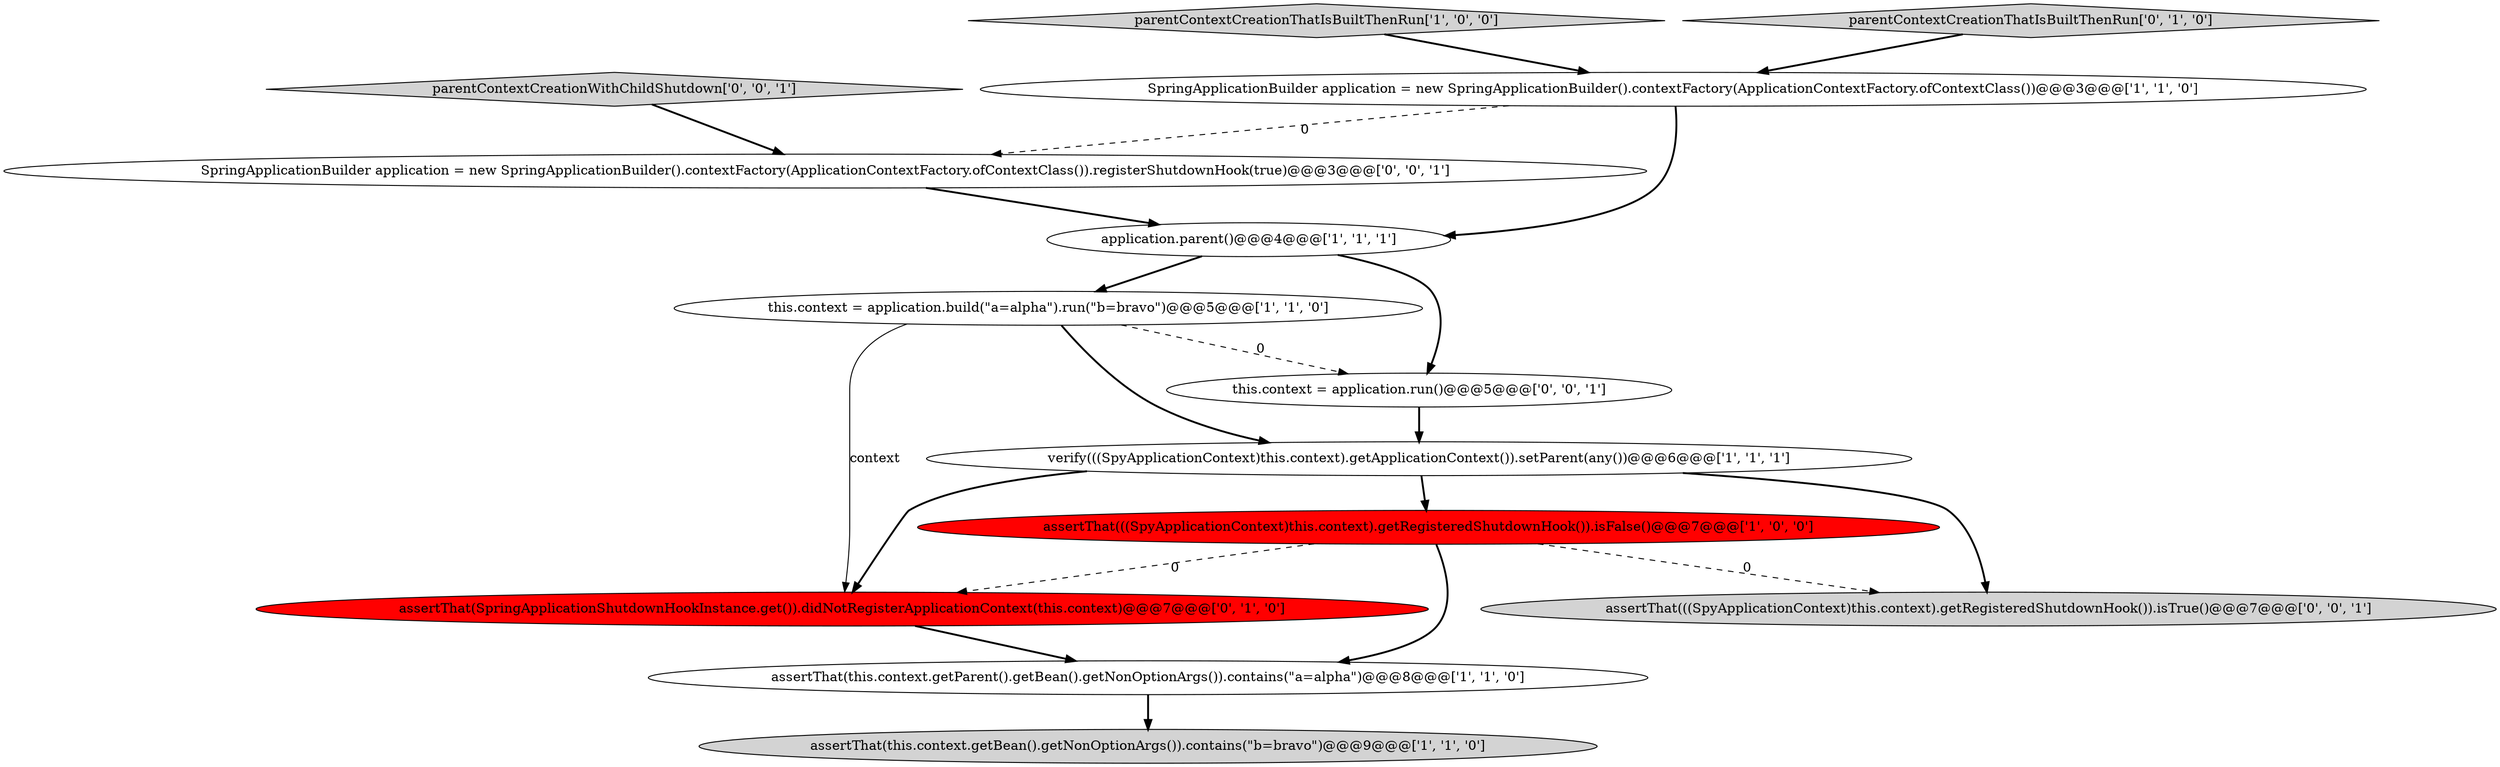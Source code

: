 digraph {
10 [style = filled, label = "parentContextCreationWithChildShutdown['0', '0', '1']", fillcolor = lightgray, shape = diamond image = "AAA0AAABBB3BBB"];
13 [style = filled, label = "this.context = application.run()@@@5@@@['0', '0', '1']", fillcolor = white, shape = ellipse image = "AAA0AAABBB3BBB"];
11 [style = filled, label = "assertThat(((SpyApplicationContext)this.context).getRegisteredShutdownHook()).isTrue()@@@7@@@['0', '0', '1']", fillcolor = lightgray, shape = ellipse image = "AAA0AAABBB3BBB"];
5 [style = filled, label = "application.parent()@@@4@@@['1', '1', '1']", fillcolor = white, shape = ellipse image = "AAA0AAABBB1BBB"];
0 [style = filled, label = "assertThat(this.context.getBean().getNonOptionArgs()).contains(\"b=bravo\")@@@9@@@['1', '1', '0']", fillcolor = lightgray, shape = ellipse image = "AAA0AAABBB1BBB"];
7 [style = filled, label = "this.context = application.build(\"a=alpha\").run(\"b=bravo\")@@@5@@@['1', '1', '0']", fillcolor = white, shape = ellipse image = "AAA0AAABBB1BBB"];
8 [style = filled, label = "assertThat(SpringApplicationShutdownHookInstance.get()).didNotRegisterApplicationContext(this.context)@@@7@@@['0', '1', '0']", fillcolor = red, shape = ellipse image = "AAA1AAABBB2BBB"];
1 [style = filled, label = "assertThat(this.context.getParent().getBean().getNonOptionArgs()).contains(\"a=alpha\")@@@8@@@['1', '1', '0']", fillcolor = white, shape = ellipse image = "AAA0AAABBB1BBB"];
4 [style = filled, label = "verify(((SpyApplicationContext)this.context).getApplicationContext()).setParent(any())@@@6@@@['1', '1', '1']", fillcolor = white, shape = ellipse image = "AAA0AAABBB1BBB"];
6 [style = filled, label = "parentContextCreationThatIsBuiltThenRun['1', '0', '0']", fillcolor = lightgray, shape = diamond image = "AAA0AAABBB1BBB"];
12 [style = filled, label = "SpringApplicationBuilder application = new SpringApplicationBuilder().contextFactory(ApplicationContextFactory.ofContextClass()).registerShutdownHook(true)@@@3@@@['0', '0', '1']", fillcolor = white, shape = ellipse image = "AAA0AAABBB3BBB"];
9 [style = filled, label = "parentContextCreationThatIsBuiltThenRun['0', '1', '0']", fillcolor = lightgray, shape = diamond image = "AAA0AAABBB2BBB"];
3 [style = filled, label = "assertThat(((SpyApplicationContext)this.context).getRegisteredShutdownHook()).isFalse()@@@7@@@['1', '0', '0']", fillcolor = red, shape = ellipse image = "AAA1AAABBB1BBB"];
2 [style = filled, label = "SpringApplicationBuilder application = new SpringApplicationBuilder().contextFactory(ApplicationContextFactory.ofContextClass())@@@3@@@['1', '1', '0']", fillcolor = white, shape = ellipse image = "AAA0AAABBB1BBB"];
8->1 [style = bold, label=""];
5->7 [style = bold, label=""];
4->3 [style = bold, label=""];
4->8 [style = bold, label=""];
3->8 [style = dashed, label="0"];
2->12 [style = dashed, label="0"];
1->0 [style = bold, label=""];
7->4 [style = bold, label=""];
12->5 [style = bold, label=""];
3->11 [style = dashed, label="0"];
3->1 [style = bold, label=""];
4->11 [style = bold, label=""];
9->2 [style = bold, label=""];
10->12 [style = bold, label=""];
13->4 [style = bold, label=""];
5->13 [style = bold, label=""];
7->8 [style = solid, label="context"];
2->5 [style = bold, label=""];
7->13 [style = dashed, label="0"];
6->2 [style = bold, label=""];
}
